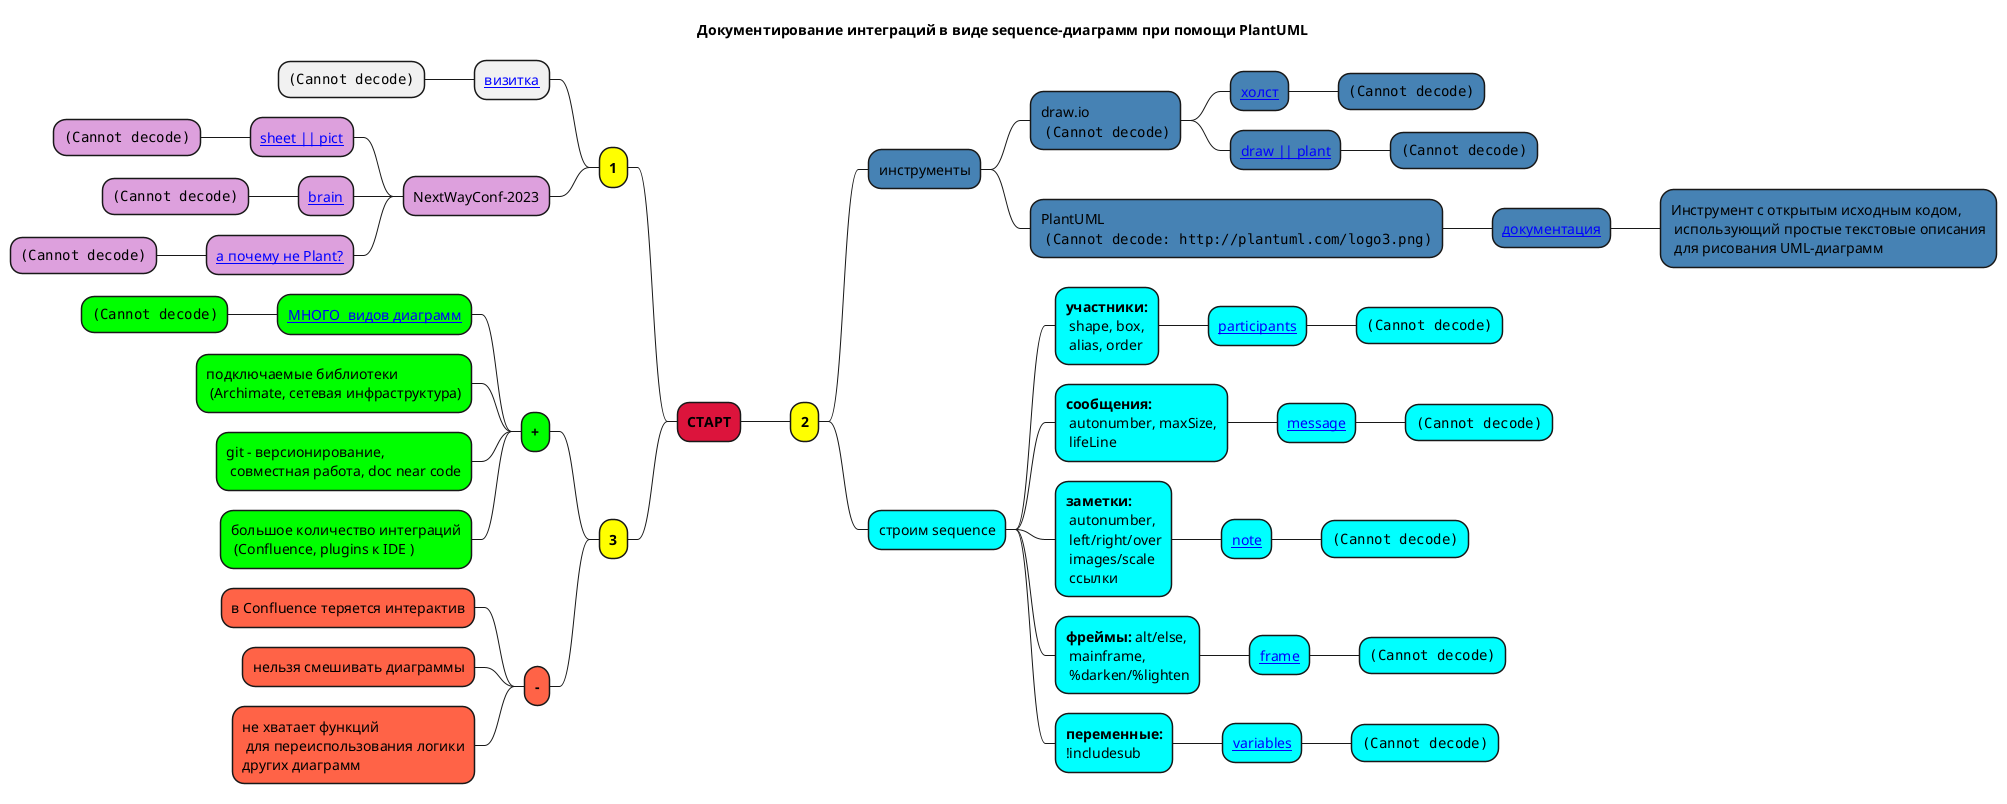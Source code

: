 @startmindmap
'https://plantuml.com/mindmap-diagram
skinparam wrapWidth 1000

title Документирование интеграций в виде sequence-диаграмм при помощи PlantUML

*[#crimson] **СТАРТ**
left side
**[#yellow] **1**
*** [[/speach_images/about_me.png визитка]]
**** <img:/speach_images/about_me.png{scale=0.03}>
***[#plum] NextWayConf-2023
****[#plum] [[/speach_images/sheet.png sheet || pict]]
*****[#plum] <img:/speach_images/sheet.png{scale=0.03}>
****[#plum] [[/speach_images/brain.png brain]]
*****[#plum] <img:/speach_images/brain.png{scale=0.03}>
'**** [[/speach_images/spiral.png cпиральная динамика]]
'***** <img:/speach_images/spiral.png{scale=0.03}>
'**** [[/speach_images/scrum.png ценности SCRUM]]
'***** <img:/speach_images/scrum.png{scale=0.03}>
****[#plum] [[/speach_images/plant.png а почему не Plant?]]
*****[#plum] <img:/speach_images/plant.png{scale=0.03}>
right side
**[#yellow] **2**
***[#steelBlue] инструменты
****[#steelBlue] draw.io \n <img:/speach_images/draw_logo.jpeg{scale=0.10}>
*****[#steelBlue] [[/speach_images/draw.png холст]]
******[#steelBlue] <img:/speach_images/draw.png{scale=0.03}>
'***** [[/speach_images/draw_api.png api]]
'****** <img:/speach_images/draw_api.png{scale=0.03}>
*****[#steelBlue] [[/speach_images/draw_plant.png draw || plant]]
******[#steelBlue] <img:/speach_images/draw_plant.png{scale=0.03}>
****[#steelBlue] PlantUML \n <img:http://plantuml.com/logo3.png{scale=0.5}>
*****[#steelBlue] [[https://plantuml.com/ru/ документация]]
'****** **Арно Рокес:** \n"поддержание документации \nв актуальном состоянии"
******[#steelBlue] Инструмент с открытым исходным кодом, \n использующий простые текстовые описания \n для рисования UML-диаграмм
***[#cyan] строим sequence
****[#cyan]  **участники:** \n shape, box,\n alias, order
*****[#cyan] [[/speach_images/participants.png participants]]
******[#cyan] <img:/speach_images/participants.png{scale=0.25}>

****[#cyan]  **сообщения:** \n autonumber, maxSize, \n lifeLine
*****[#cyan] [[/speach_images/message.png message]]
******[#cyan] <img:/speach_images/message.png{scale=0.08}>

'**** **ссылки:** \n внешние, внутренние
'***** [[/speach_images/links.png links]]
'****** <img:/speach_images/links.png{scale=0.06}>

****[#cyan] **заметки:** \n autonumber, \n left/right/over \n images/scale \n ссылки
*****[#cyan] [[/speach_images/note.png note]]
******[#cyan] <img:/speach_images/note.png{scale=0.06}>

****[#cyan] **фреймы:** alt/else, \n mainframe,\n %darken/%lighten
*****[#cyan] [[/speach_images/frame.png frame]]
******[#cyan] <img:/speach_images/frame.png{scale=0.06}>

****[#cyan] **переменные:** \n!includesub
*****[#cyan] [[/speach_images/variables.png variables]]
******[#cyan] <img:/speach_images/variables.png{scale=0.06}>

left side
**[#yellow] **3**
***[#lime] **+**
****[#lime] [[/speach_images/many_charts.png МНОГО  видов диаграмм]]
*****[#lime] <img:/speach_images/many_charts.png{scale=0.06}>
****[#lime] подключаемые библиотеки \n (Archimate, сетевая инфраструктура)
****[#lime] git - версионирование, \n совместная работа, doc near code
****[#lime] большое количество интеграций \n (Confluence, plugins к IDE )
***[#tomato] **-**
****[#tomato] в Confluence теряется интерактив
****[#tomato] нельзя смешивать диаграммы
****[#tomato] не хватает функций \n для переиспользования логики \nдругих диаграмм

@endmindmap

